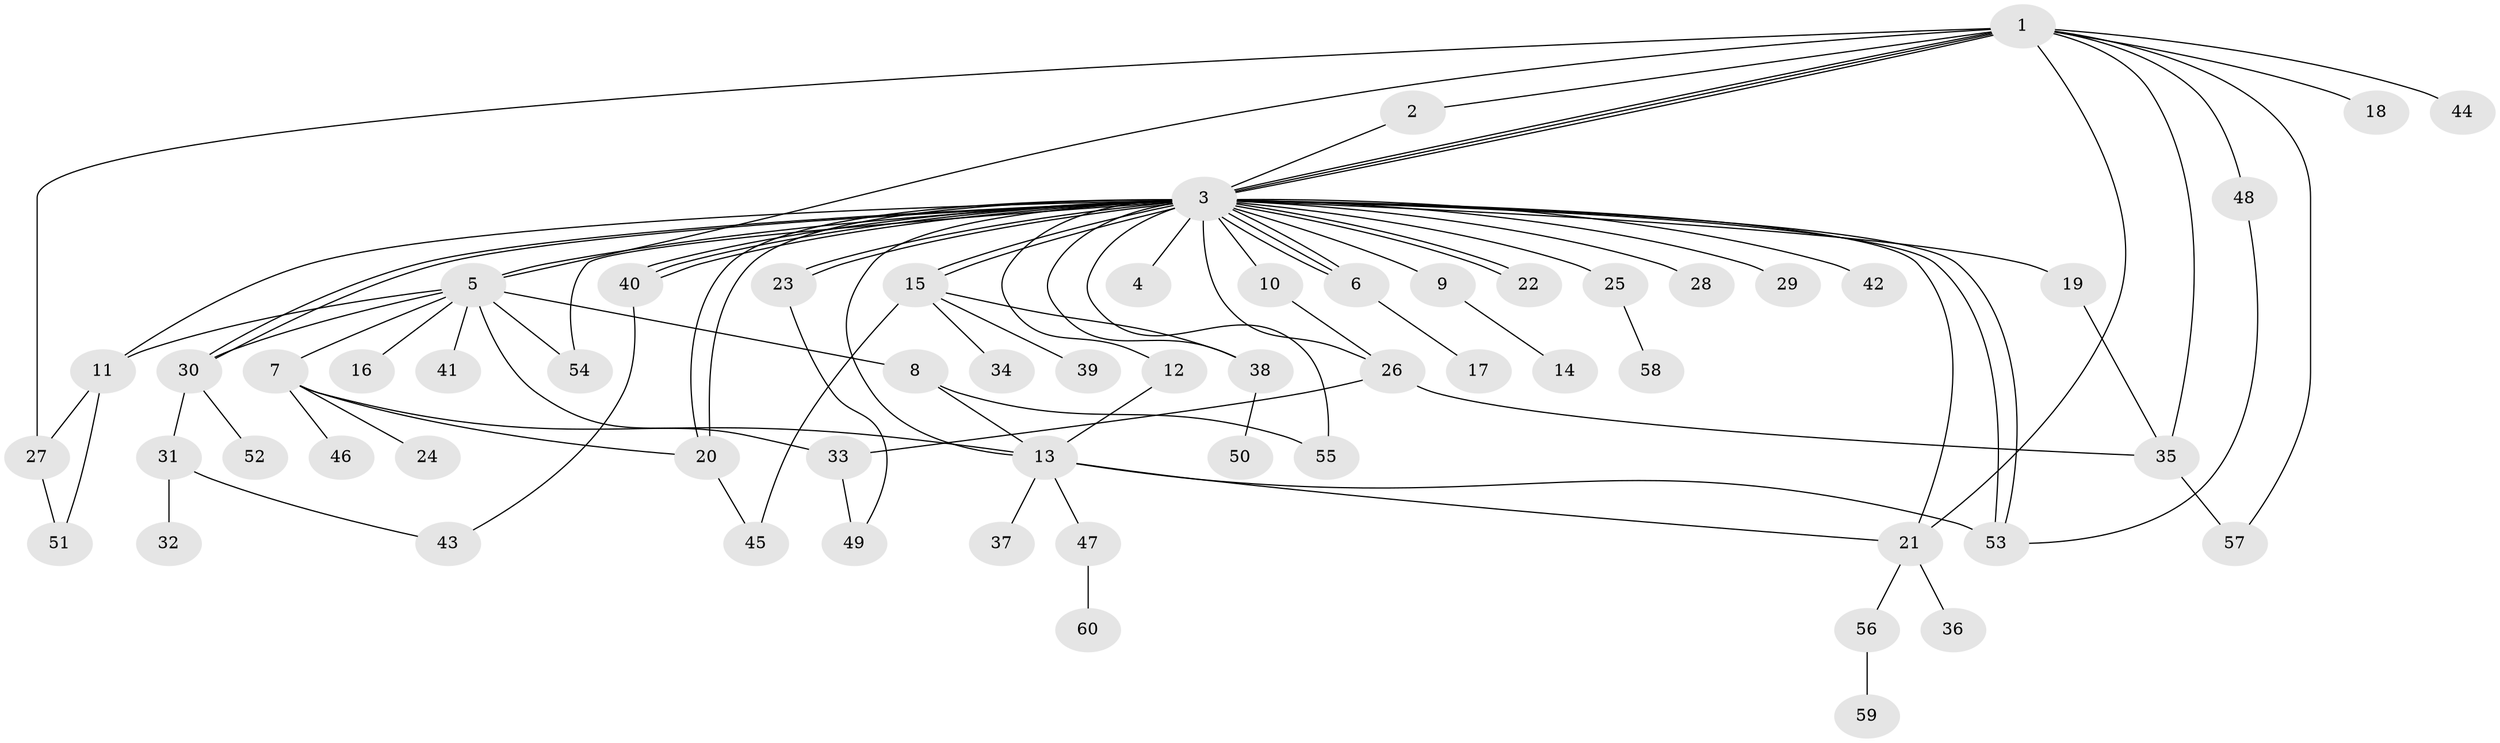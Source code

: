 // Generated by graph-tools (version 1.1) at 2025/49/03/09/25 03:49:48]
// undirected, 60 vertices, 96 edges
graph export_dot {
graph [start="1"]
  node [color=gray90,style=filled];
  1;
  2;
  3;
  4;
  5;
  6;
  7;
  8;
  9;
  10;
  11;
  12;
  13;
  14;
  15;
  16;
  17;
  18;
  19;
  20;
  21;
  22;
  23;
  24;
  25;
  26;
  27;
  28;
  29;
  30;
  31;
  32;
  33;
  34;
  35;
  36;
  37;
  38;
  39;
  40;
  41;
  42;
  43;
  44;
  45;
  46;
  47;
  48;
  49;
  50;
  51;
  52;
  53;
  54;
  55;
  56;
  57;
  58;
  59;
  60;
  1 -- 2;
  1 -- 3;
  1 -- 3;
  1 -- 3;
  1 -- 5;
  1 -- 18;
  1 -- 21;
  1 -- 27;
  1 -- 35;
  1 -- 44;
  1 -- 48;
  1 -- 57;
  2 -- 3;
  3 -- 4;
  3 -- 5;
  3 -- 6;
  3 -- 6;
  3 -- 6;
  3 -- 9;
  3 -- 10;
  3 -- 11;
  3 -- 12;
  3 -- 13;
  3 -- 15;
  3 -- 15;
  3 -- 19;
  3 -- 20;
  3 -- 20;
  3 -- 21;
  3 -- 22;
  3 -- 22;
  3 -- 23;
  3 -- 23;
  3 -- 25;
  3 -- 26;
  3 -- 28;
  3 -- 29;
  3 -- 30;
  3 -- 30;
  3 -- 38;
  3 -- 40;
  3 -- 40;
  3 -- 40;
  3 -- 42;
  3 -- 53;
  3 -- 53;
  3 -- 54;
  3 -- 55;
  5 -- 7;
  5 -- 8;
  5 -- 11;
  5 -- 16;
  5 -- 30;
  5 -- 33;
  5 -- 41;
  5 -- 54;
  6 -- 17;
  7 -- 13;
  7 -- 20;
  7 -- 24;
  7 -- 46;
  8 -- 13;
  8 -- 55;
  9 -- 14;
  10 -- 26;
  11 -- 27;
  11 -- 51;
  12 -- 13;
  13 -- 21;
  13 -- 37;
  13 -- 47;
  13 -- 53;
  15 -- 34;
  15 -- 38;
  15 -- 39;
  15 -- 45;
  19 -- 35;
  20 -- 45;
  21 -- 36;
  21 -- 56;
  23 -- 49;
  25 -- 58;
  26 -- 33;
  26 -- 35;
  27 -- 51;
  30 -- 31;
  30 -- 52;
  31 -- 32;
  31 -- 43;
  33 -- 49;
  35 -- 57;
  38 -- 50;
  40 -- 43;
  47 -- 60;
  48 -- 53;
  56 -- 59;
}
